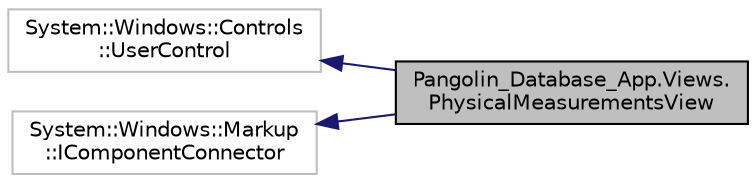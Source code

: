 digraph "Pangolin_Database_App.Views.PhysicalMeasurementsView"
{
 // LATEX_PDF_SIZE
  edge [fontname="Helvetica",fontsize="10",labelfontname="Helvetica",labelfontsize="10"];
  node [fontname="Helvetica",fontsize="10",shape=record];
  rankdir="LR";
  Node1 [label="Pangolin_Database_App.Views.\lPhysicalMeasurementsView",height=0.2,width=0.4,color="black", fillcolor="grey75", style="filled", fontcolor="black",tooltip="PhysicalMeasurementsView"];
  Node2 -> Node1 [dir="back",color="midnightblue",fontsize="10",style="solid",fontname="Helvetica"];
  Node2 [label="System::Windows::Controls\l::UserControl",height=0.2,width=0.4,color="grey75", fillcolor="white", style="filled",tooltip=" "];
  Node3 -> Node1 [dir="back",color="midnightblue",fontsize="10",style="solid",fontname="Helvetica"];
  Node3 [label="System::Windows::Markup\l::IComponentConnector",height=0.2,width=0.4,color="grey75", fillcolor="white", style="filled",tooltip=" "];
}
